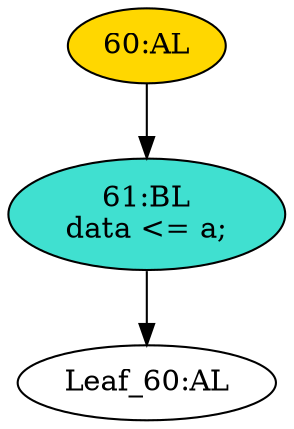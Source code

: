 strict digraph "" {
	node [label="\N"];
	"61:BL"	 [ast="<pyverilog.vparser.ast.Block object at 0x7f2a7b11be10>",
		fillcolor=turquoise,
		label="61:BL
data <= a;",
		statements="[<pyverilog.vparser.ast.NonblockingSubstitution object at 0x7f2a7b13a650>]",
		style=filled,
		typ=Block];
	"Leaf_60:AL"	 [def_var="['data']",
		label="Leaf_60:AL"];
	"61:BL" -> "Leaf_60:AL"	 [cond="[]",
		lineno=None];
	"60:AL"	 [ast="<pyverilog.vparser.ast.Always object at 0x7f2a7b11be50>",
		clk_sens=False,
		fillcolor=gold,
		label="60:AL",
		sens="['a']",
		statements="[]",
		style=filled,
		typ=Always,
		use_var="['a']"];
	"60:AL" -> "61:BL"	 [cond="[]",
		lineno=None];
}
